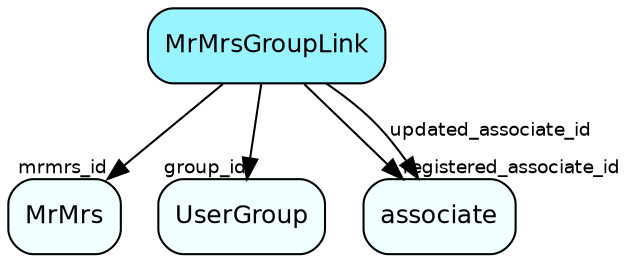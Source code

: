digraph MrMrsGroupLink  {
node [shape = box style="rounded, filled" fontname = "Helvetica" fontsize = "12" ]
edge [fontname = "Helvetica" fontsize = "9"]

MrMrsGroupLink[fillcolor = "cadetblue1"]
MrMrs[fillcolor = "azure1"]
UserGroup[fillcolor = "azure1"]
associate[fillcolor = "azure1"]
MrMrsGroupLink -> MrMrs [headlabel = "mrmrs_id"]
MrMrsGroupLink -> UserGroup [headlabel = "group_id"]
MrMrsGroupLink -> associate [headlabel = "registered_associate_id"]
MrMrsGroupLink -> associate [label = "updated_associate_id"]
}
